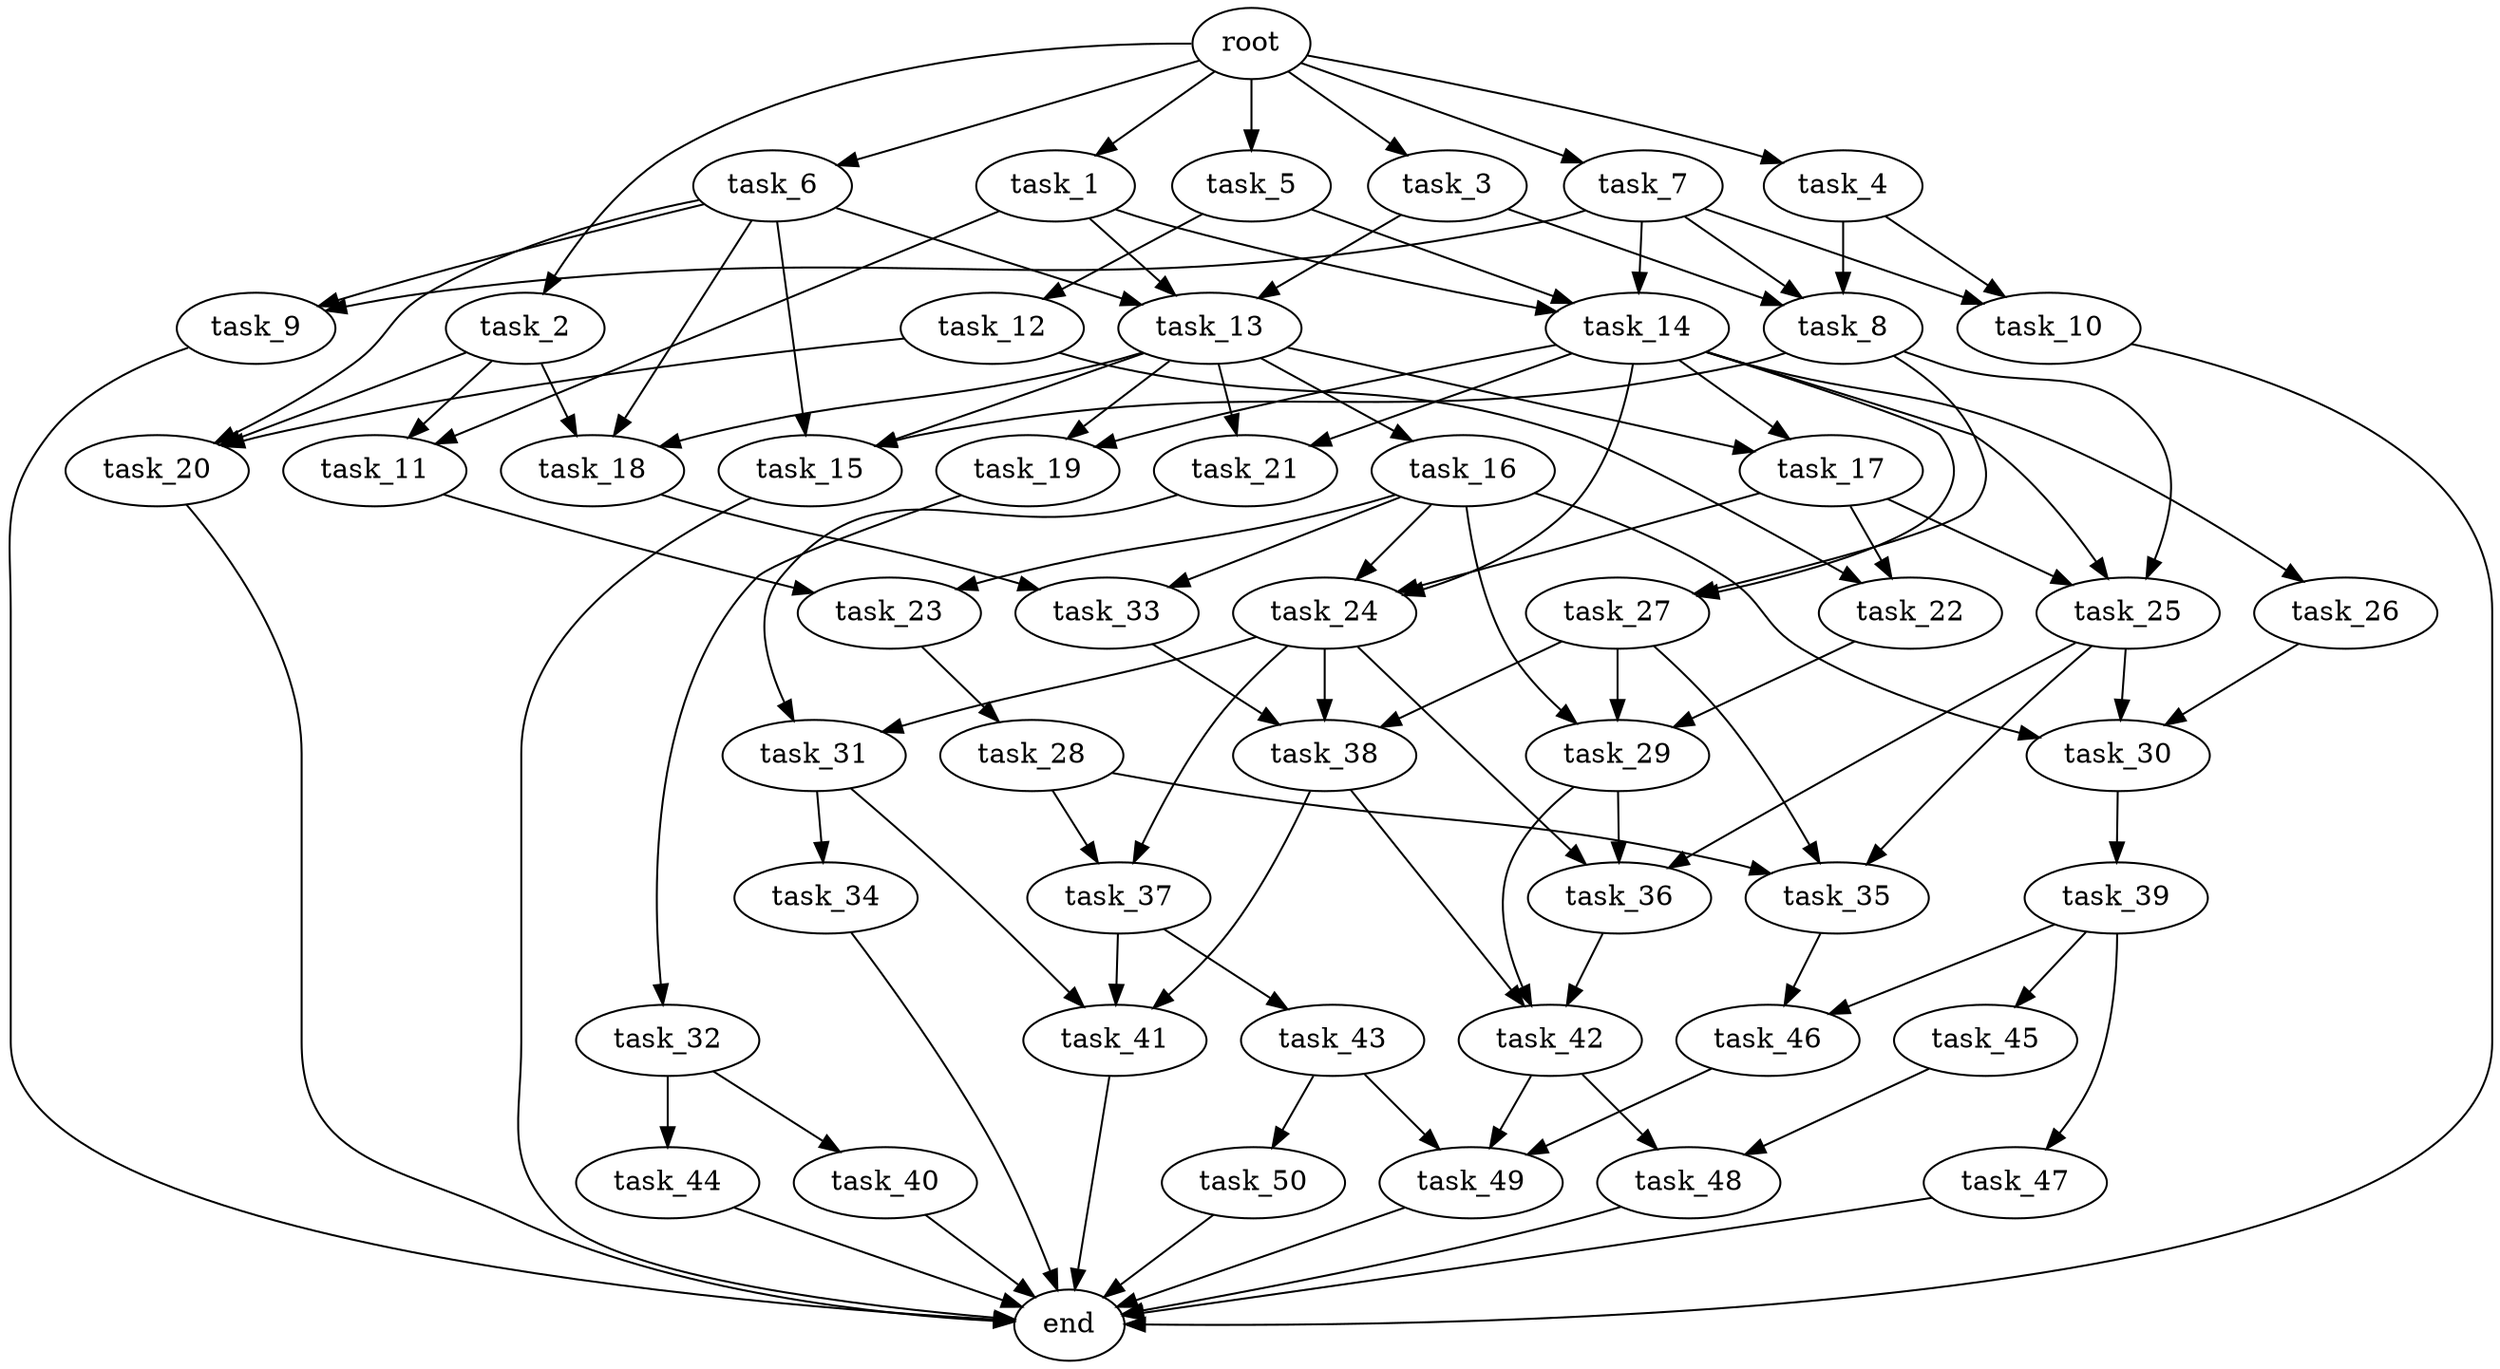 digraph G {
  root [size="0.000000e+00"];
  task_1 [size="7.485409e+09"];
  task_2 [size="2.223306e+08"];
  task_3 [size="3.329143e+09"];
  task_4 [size="3.398512e+09"];
  task_5 [size="6.306295e+09"];
  task_6 [size="3.791459e+09"];
  task_7 [size="3.506991e+09"];
  task_8 [size="2.582786e+09"];
  task_9 [size="7.415443e+09"];
  task_10 [size="5.008262e+09"];
  task_11 [size="2.468739e+09"];
  task_12 [size="5.066065e+09"];
  task_13 [size="2.555624e+09"];
  task_14 [size="8.493086e+09"];
  task_15 [size="7.788699e+09"];
  task_16 [size="8.456412e+09"];
  task_17 [size="2.315510e+09"];
  task_18 [size="4.521318e+09"];
  task_19 [size="9.886398e+09"];
  task_20 [size="8.069741e+09"];
  task_21 [size="1.984848e+09"];
  task_22 [size="8.772973e+09"];
  task_23 [size="6.766909e+09"];
  task_24 [size="6.319202e+09"];
  task_25 [size="3.148294e+09"];
  task_26 [size="9.918807e+09"];
  task_27 [size="8.476148e+09"];
  task_28 [size="3.542369e+09"];
  task_29 [size="4.103304e+09"];
  task_30 [size="4.240490e+09"];
  task_31 [size="8.965820e+07"];
  task_32 [size="9.924770e+09"];
  task_33 [size="8.512417e+09"];
  task_34 [size="9.280656e+08"];
  task_35 [size="9.552855e+09"];
  task_36 [size="6.435645e+09"];
  task_37 [size="1.377530e+09"];
  task_38 [size="4.965934e+09"];
  task_39 [size="1.499208e+09"];
  task_40 [size="2.206244e+09"];
  task_41 [size="5.227071e+09"];
  task_42 [size="7.998818e+09"];
  task_43 [size="4.716294e+09"];
  task_44 [size="2.671290e+09"];
  task_45 [size="1.257951e+09"];
  task_46 [size="9.907477e+08"];
  task_47 [size="8.572548e+09"];
  task_48 [size="9.659087e+09"];
  task_49 [size="4.450762e+09"];
  task_50 [size="8.722996e+09"];
  end [size="0.000000e+00"];

  root -> task_1 [size="1.000000e-12"];
  root -> task_2 [size="1.000000e-12"];
  root -> task_3 [size="1.000000e-12"];
  root -> task_4 [size="1.000000e-12"];
  root -> task_5 [size="1.000000e-12"];
  root -> task_6 [size="1.000000e-12"];
  root -> task_7 [size="1.000000e-12"];
  task_1 -> task_11 [size="1.234370e+08"];
  task_1 -> task_13 [size="8.518747e+07"];
  task_1 -> task_14 [size="2.831029e+08"];
  task_2 -> task_11 [size="1.234370e+08"];
  task_2 -> task_18 [size="1.507106e+08"];
  task_2 -> task_20 [size="2.689914e+08"];
  task_3 -> task_8 [size="8.609285e+07"];
  task_3 -> task_13 [size="8.518747e+07"];
  task_4 -> task_8 [size="8.609285e+07"];
  task_4 -> task_10 [size="2.504131e+08"];
  task_5 -> task_12 [size="5.066065e+08"];
  task_5 -> task_14 [size="2.831029e+08"];
  task_6 -> task_9 [size="3.707722e+08"];
  task_6 -> task_13 [size="8.518747e+07"];
  task_6 -> task_15 [size="2.596233e+08"];
  task_6 -> task_18 [size="1.507106e+08"];
  task_6 -> task_20 [size="2.689914e+08"];
  task_7 -> task_8 [size="8.609285e+07"];
  task_7 -> task_9 [size="3.707722e+08"];
  task_7 -> task_10 [size="2.504131e+08"];
  task_7 -> task_14 [size="2.831029e+08"];
  task_8 -> task_15 [size="2.596233e+08"];
  task_8 -> task_25 [size="1.049431e+08"];
  task_8 -> task_27 [size="4.238074e+08"];
  task_9 -> end [size="1.000000e-12"];
  task_10 -> end [size="1.000000e-12"];
  task_11 -> task_23 [size="3.383454e+08"];
  task_12 -> task_20 [size="2.689914e+08"];
  task_12 -> task_22 [size="4.386486e+08"];
  task_13 -> task_15 [size="2.596233e+08"];
  task_13 -> task_16 [size="8.456412e+08"];
  task_13 -> task_17 [size="1.157755e+08"];
  task_13 -> task_18 [size="1.507106e+08"];
  task_13 -> task_19 [size="4.943199e+08"];
  task_13 -> task_21 [size="9.924238e+07"];
  task_14 -> task_17 [size="1.157755e+08"];
  task_14 -> task_19 [size="4.943199e+08"];
  task_14 -> task_21 [size="9.924238e+07"];
  task_14 -> task_24 [size="2.106401e+08"];
  task_14 -> task_25 [size="1.049431e+08"];
  task_14 -> task_26 [size="9.918807e+08"];
  task_14 -> task_27 [size="4.238074e+08"];
  task_15 -> end [size="1.000000e-12"];
  task_16 -> task_23 [size="3.383454e+08"];
  task_16 -> task_24 [size="2.106401e+08"];
  task_16 -> task_29 [size="1.367768e+08"];
  task_16 -> task_30 [size="1.413497e+08"];
  task_16 -> task_33 [size="4.256208e+08"];
  task_17 -> task_22 [size="4.386486e+08"];
  task_17 -> task_24 [size="2.106401e+08"];
  task_17 -> task_25 [size="1.049431e+08"];
  task_18 -> task_33 [size="4.256208e+08"];
  task_19 -> task_32 [size="9.924770e+08"];
  task_20 -> end [size="1.000000e-12"];
  task_21 -> task_31 [size="4.482910e+06"];
  task_22 -> task_29 [size="1.367768e+08"];
  task_23 -> task_28 [size="3.542369e+08"];
  task_24 -> task_31 [size="4.482910e+06"];
  task_24 -> task_36 [size="2.145215e+08"];
  task_24 -> task_37 [size="6.887652e+07"];
  task_24 -> task_38 [size="1.655311e+08"];
  task_25 -> task_30 [size="1.413497e+08"];
  task_25 -> task_35 [size="3.184285e+08"];
  task_25 -> task_36 [size="2.145215e+08"];
  task_26 -> task_30 [size="1.413497e+08"];
  task_27 -> task_29 [size="1.367768e+08"];
  task_27 -> task_35 [size="3.184285e+08"];
  task_27 -> task_38 [size="1.655311e+08"];
  task_28 -> task_35 [size="3.184285e+08"];
  task_28 -> task_37 [size="6.887652e+07"];
  task_29 -> task_36 [size="2.145215e+08"];
  task_29 -> task_42 [size="2.666273e+08"];
  task_30 -> task_39 [size="1.499208e+08"];
  task_31 -> task_34 [size="9.280656e+07"];
  task_31 -> task_41 [size="1.742357e+08"];
  task_32 -> task_40 [size="2.206244e+08"];
  task_32 -> task_44 [size="2.671290e+08"];
  task_33 -> task_38 [size="1.655311e+08"];
  task_34 -> end [size="1.000000e-12"];
  task_35 -> task_46 [size="4.953738e+07"];
  task_36 -> task_42 [size="2.666273e+08"];
  task_37 -> task_41 [size="1.742357e+08"];
  task_37 -> task_43 [size="4.716294e+08"];
  task_38 -> task_41 [size="1.742357e+08"];
  task_38 -> task_42 [size="2.666273e+08"];
  task_39 -> task_45 [size="1.257951e+08"];
  task_39 -> task_46 [size="4.953738e+07"];
  task_39 -> task_47 [size="8.572548e+08"];
  task_40 -> end [size="1.000000e-12"];
  task_41 -> end [size="1.000000e-12"];
  task_42 -> task_48 [size="4.829544e+08"];
  task_42 -> task_49 [size="1.483587e+08"];
  task_43 -> task_49 [size="1.483587e+08"];
  task_43 -> task_50 [size="8.722996e+08"];
  task_44 -> end [size="1.000000e-12"];
  task_45 -> task_48 [size="4.829544e+08"];
  task_46 -> task_49 [size="1.483587e+08"];
  task_47 -> end [size="1.000000e-12"];
  task_48 -> end [size="1.000000e-12"];
  task_49 -> end [size="1.000000e-12"];
  task_50 -> end [size="1.000000e-12"];
}
